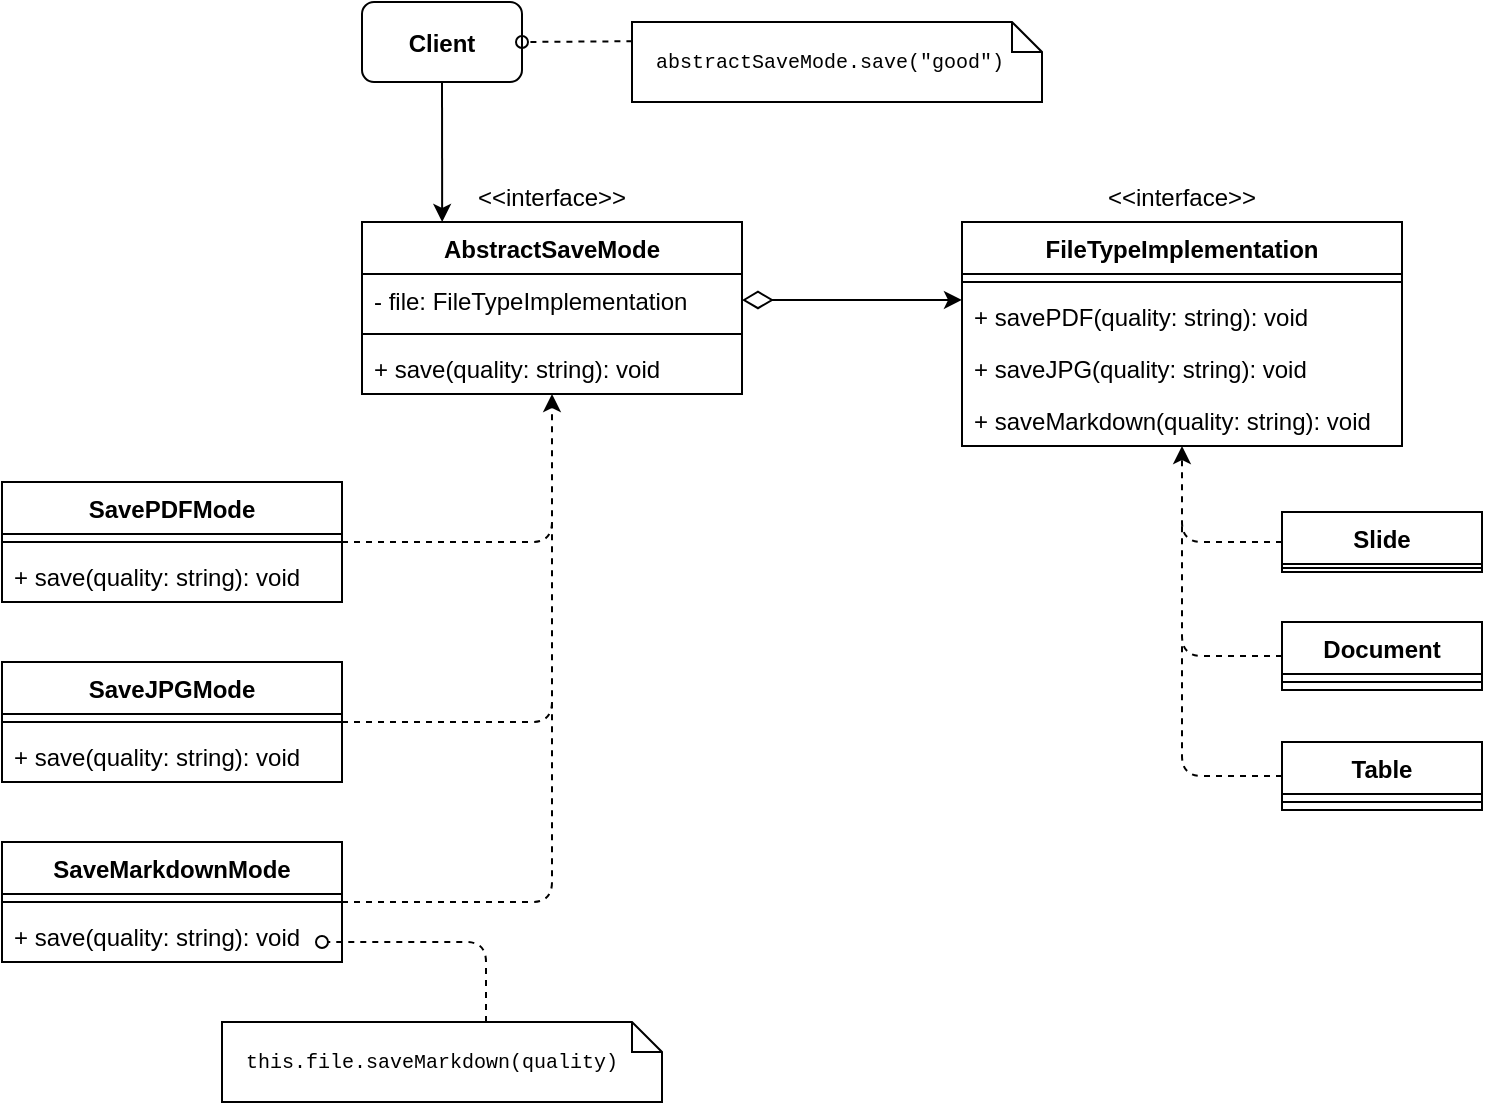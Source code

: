 <mxfile>
    <diagram id="f20yyzGtmIgbIYtw3Wu6" name="Page-1">
        <mxGraphModel dx="905" dy="650" grid="1" gridSize="10" guides="1" tooltips="1" connect="1" arrows="1" fold="1" page="1" pageScale="1" pageWidth="850" pageHeight="1100" math="0" shadow="0">
            <root>
                <mxCell id="0"/>
                <mxCell id="1" parent="0"/>
                <mxCell id="7" value="AbstractSaveMode" style="swimlane;fontStyle=1;align=center;verticalAlign=top;childLayout=stackLayout;horizontal=1;startSize=26;horizontalStack=0;resizeParent=1;resizeParentMax=0;resizeLast=0;collapsible=1;marginBottom=0;" vertex="1" parent="1">
                    <mxGeometry x="210" y="320" width="190" height="86" as="geometry"/>
                </mxCell>
                <mxCell id="8" value="- file: FileTypeImplementation" style="text;strokeColor=none;fillColor=none;align=left;verticalAlign=top;spacingLeft=4;spacingRight=4;overflow=hidden;rotatable=0;points=[[0,0.5],[1,0.5]];portConstraint=eastwest;" vertex="1" parent="7">
                    <mxGeometry y="26" width="190" height="26" as="geometry"/>
                </mxCell>
                <mxCell id="9" value="" style="line;strokeWidth=1;fillColor=none;align=left;verticalAlign=middle;spacingTop=-1;spacingLeft=3;spacingRight=3;rotatable=0;labelPosition=right;points=[];portConstraint=eastwest;" vertex="1" parent="7">
                    <mxGeometry y="52" width="190" height="8" as="geometry"/>
                </mxCell>
                <mxCell id="10" value="+ save(quality: string): void" style="text;strokeColor=none;fillColor=none;align=left;verticalAlign=top;spacingLeft=4;spacingRight=4;overflow=hidden;rotatable=0;points=[[0,0.5],[1,0.5]];portConstraint=eastwest;" vertex="1" parent="7">
                    <mxGeometry y="60" width="190" height="26" as="geometry"/>
                </mxCell>
                <mxCell id="28" style="edgeStyle=none;html=1;dashed=1;" edge="1" parent="1" source="18" target="7">
                    <mxGeometry relative="1" as="geometry">
                        <Array as="points">
                            <mxPoint x="305" y="480"/>
                        </Array>
                    </mxGeometry>
                </mxCell>
                <mxCell id="18" value="SavePDFMode" style="swimlane;fontStyle=1;align=center;verticalAlign=top;childLayout=stackLayout;horizontal=1;startSize=26;horizontalStack=0;resizeParent=1;resizeParentMax=0;resizeLast=0;collapsible=1;marginBottom=0;" vertex="1" parent="1">
                    <mxGeometry x="30" y="450" width="170" height="60" as="geometry"/>
                </mxCell>
                <mxCell id="19" value="" style="line;strokeWidth=1;fillColor=none;align=left;verticalAlign=middle;spacingTop=-1;spacingLeft=3;spacingRight=3;rotatable=0;labelPosition=right;points=[];portConstraint=eastwest;" vertex="1" parent="18">
                    <mxGeometry y="26" width="170" height="8" as="geometry"/>
                </mxCell>
                <mxCell id="21" value="+ save(quality: string): void" style="text;strokeColor=none;fillColor=none;align=left;verticalAlign=top;spacingLeft=4;spacingRight=4;overflow=hidden;rotatable=0;points=[[0,0.5],[1,0.5]];portConstraint=eastwest;" vertex="1" parent="18">
                    <mxGeometry y="34" width="170" height="26" as="geometry"/>
                </mxCell>
                <mxCell id="31" style="edgeStyle=none;html=1;dashed=1;endArrow=none;endFill=0;" edge="1" parent="1" source="22">
                    <mxGeometry relative="1" as="geometry">
                        <mxPoint x="305" y="470" as="targetPoint"/>
                        <Array as="points">
                            <mxPoint x="305" y="570"/>
                        </Array>
                    </mxGeometry>
                </mxCell>
                <mxCell id="22" value="SaveJPGMode" style="swimlane;fontStyle=1;align=center;verticalAlign=top;childLayout=stackLayout;horizontal=1;startSize=26;horizontalStack=0;resizeParent=1;resizeParentMax=0;resizeLast=0;collapsible=1;marginBottom=0;" vertex="1" parent="1">
                    <mxGeometry x="30" y="540" width="170" height="60" as="geometry"/>
                </mxCell>
                <mxCell id="23" value="" style="line;strokeWidth=1;fillColor=none;align=left;verticalAlign=middle;spacingTop=-1;spacingLeft=3;spacingRight=3;rotatable=0;labelPosition=right;points=[];portConstraint=eastwest;" vertex="1" parent="22">
                    <mxGeometry y="26" width="170" height="8" as="geometry"/>
                </mxCell>
                <mxCell id="24" value="+ save(quality: string): void" style="text;strokeColor=none;fillColor=none;align=left;verticalAlign=top;spacingLeft=4;spacingRight=4;overflow=hidden;rotatable=0;points=[[0,0.5],[1,0.5]];portConstraint=eastwest;" vertex="1" parent="22">
                    <mxGeometry y="34" width="170" height="26" as="geometry"/>
                </mxCell>
                <mxCell id="30" style="edgeStyle=none;html=1;endArrow=none;endFill=0;dashed=1;" edge="1" parent="1" source="25">
                    <mxGeometry relative="1" as="geometry">
                        <mxPoint x="305" y="560" as="targetPoint"/>
                        <Array as="points">
                            <mxPoint x="305" y="660"/>
                        </Array>
                    </mxGeometry>
                </mxCell>
                <mxCell id="25" value="SaveMarkdownMode" style="swimlane;fontStyle=1;align=center;verticalAlign=top;childLayout=stackLayout;horizontal=1;startSize=26;horizontalStack=0;resizeParent=1;resizeParentMax=0;resizeLast=0;collapsible=1;marginBottom=0;" vertex="1" parent="1">
                    <mxGeometry x="30" y="630" width="170" height="60" as="geometry"/>
                </mxCell>
                <mxCell id="26" value="" style="line;strokeWidth=1;fillColor=none;align=left;verticalAlign=middle;spacingTop=-1;spacingLeft=3;spacingRight=3;rotatable=0;labelPosition=right;points=[];portConstraint=eastwest;" vertex="1" parent="25">
                    <mxGeometry y="26" width="170" height="8" as="geometry"/>
                </mxCell>
                <mxCell id="27" value="+ save(quality: string): void" style="text;strokeColor=none;fillColor=none;align=left;verticalAlign=top;spacingLeft=4;spacingRight=4;overflow=hidden;rotatable=0;points=[[0,0.5],[1,0.5]];portConstraint=eastwest;" vertex="1" parent="25">
                    <mxGeometry y="34" width="170" height="26" as="geometry"/>
                </mxCell>
                <mxCell id="34" value="FileTypeImplementation" style="swimlane;fontStyle=1;align=center;verticalAlign=top;childLayout=stackLayout;horizontal=1;startSize=26;horizontalStack=0;resizeParent=1;resizeParentMax=0;resizeLast=0;collapsible=1;marginBottom=0;" vertex="1" parent="1">
                    <mxGeometry x="510" y="320" width="220" height="112" as="geometry"/>
                </mxCell>
                <mxCell id="36" value="" style="line;strokeWidth=1;fillColor=none;align=left;verticalAlign=middle;spacingTop=-1;spacingLeft=3;spacingRight=3;rotatable=0;labelPosition=right;points=[];portConstraint=eastwest;" vertex="1" parent="34">
                    <mxGeometry y="26" width="220" height="8" as="geometry"/>
                </mxCell>
                <mxCell id="37" value="+ savePDF(quality: string): void" style="text;strokeColor=none;fillColor=none;align=left;verticalAlign=top;spacingLeft=4;spacingRight=4;overflow=hidden;rotatable=0;points=[[0,0.5],[1,0.5]];portConstraint=eastwest;" vertex="1" parent="34">
                    <mxGeometry y="34" width="220" height="26" as="geometry"/>
                </mxCell>
                <mxCell id="38" value="+ saveJPG(quality: string): void" style="text;strokeColor=none;fillColor=none;align=left;verticalAlign=top;spacingLeft=4;spacingRight=4;overflow=hidden;rotatable=0;points=[[0,0.5],[1,0.5]];portConstraint=eastwest;" vertex="1" parent="34">
                    <mxGeometry y="60" width="220" height="26" as="geometry"/>
                </mxCell>
                <mxCell id="39" value="+ saveMarkdown(quality: string): void" style="text;strokeColor=none;fillColor=none;align=left;verticalAlign=top;spacingLeft=4;spacingRight=4;overflow=hidden;rotatable=0;points=[[0,0.5],[1,0.5]];portConstraint=eastwest;" vertex="1" parent="34">
                    <mxGeometry y="86" width="220" height="26" as="geometry"/>
                </mxCell>
                <mxCell id="40" value="Slide" style="swimlane;fontStyle=1;align=center;verticalAlign=top;childLayout=stackLayout;horizontal=1;startSize=26;horizontalStack=0;resizeParent=1;resizeParentMax=0;resizeLast=0;collapsible=1;marginBottom=0;" vertex="1" parent="1">
                    <mxGeometry x="670" y="465" width="100" height="30" as="geometry"/>
                </mxCell>
                <mxCell id="41" value="" style="line;strokeWidth=1;fillColor=none;align=left;verticalAlign=middle;spacingTop=-1;spacingLeft=3;spacingRight=3;rotatable=0;labelPosition=right;points=[];portConstraint=eastwest;" vertex="1" parent="40">
                    <mxGeometry y="26" width="100" height="4" as="geometry"/>
                </mxCell>
                <mxCell id="43" value="Document" style="swimlane;fontStyle=1;align=center;verticalAlign=top;childLayout=stackLayout;horizontal=1;startSize=26;horizontalStack=0;resizeParent=1;resizeParentMax=0;resizeLast=0;collapsible=1;marginBottom=0;" vertex="1" parent="1">
                    <mxGeometry x="670" y="520" width="100" height="34" as="geometry"/>
                </mxCell>
                <mxCell id="44" value="" style="line;strokeWidth=1;fillColor=none;align=left;verticalAlign=middle;spacingTop=-1;spacingLeft=3;spacingRight=3;rotatable=0;labelPosition=right;points=[];portConstraint=eastwest;" vertex="1" parent="43">
                    <mxGeometry y="26" width="100" height="8" as="geometry"/>
                </mxCell>
                <mxCell id="46" value="Table" style="swimlane;fontStyle=1;align=center;verticalAlign=top;childLayout=stackLayout;horizontal=1;startSize=26;horizontalStack=0;resizeParent=1;resizeParentMax=0;resizeLast=0;collapsible=1;marginBottom=0;" vertex="1" parent="1">
                    <mxGeometry x="670" y="580" width="100" height="34" as="geometry"/>
                </mxCell>
                <mxCell id="47" value="" style="line;strokeWidth=1;fillColor=none;align=left;verticalAlign=middle;spacingTop=-1;spacingLeft=3;spacingRight=3;rotatable=0;labelPosition=right;points=[];portConstraint=eastwest;" vertex="1" parent="46">
                    <mxGeometry y="26" width="100" height="8" as="geometry"/>
                </mxCell>
                <mxCell id="49" value="&lt;&lt;interface&gt;&gt;" style="text;align=center;fontStyle=0;verticalAlign=middle;spacingLeft=3;spacingRight=3;strokeColor=none;rotatable=0;points=[[0,0.5],[1,0.5]];portConstraint=eastwest;" vertex="1" parent="1">
                    <mxGeometry x="265" y="294" width="80" height="26" as="geometry"/>
                </mxCell>
                <mxCell id="50" value="&lt;&lt;interface&gt;&gt;" style="text;align=center;fontStyle=0;verticalAlign=middle;spacingLeft=3;spacingRight=3;strokeColor=none;rotatable=0;points=[[0,0.5],[1,0.5]];portConstraint=eastwest;" vertex="1" parent="1">
                    <mxGeometry x="580" y="294" width="80" height="26" as="geometry"/>
                </mxCell>
                <mxCell id="51" style="edgeStyle=none;html=1;dashed=1;" edge="1" parent="1" source="40" target="34">
                    <mxGeometry relative="1" as="geometry">
                        <mxPoint x="210" y="490" as="sourcePoint"/>
                        <mxPoint x="315" y="416" as="targetPoint"/>
                        <Array as="points">
                            <mxPoint x="620" y="480"/>
                        </Array>
                    </mxGeometry>
                </mxCell>
                <mxCell id="52" style="edgeStyle=none;html=1;dashed=1;endArrow=none;endFill=0;" edge="1" parent="1" source="43">
                    <mxGeometry relative="1" as="geometry">
                        <mxPoint x="680" y="490" as="sourcePoint"/>
                        <mxPoint x="620" y="470" as="targetPoint"/>
                        <Array as="points">
                            <mxPoint x="620" y="537"/>
                        </Array>
                    </mxGeometry>
                </mxCell>
                <mxCell id="53" style="edgeStyle=none;html=1;dashed=1;endArrow=none;endFill=0;" edge="1" parent="1" source="46">
                    <mxGeometry relative="1" as="geometry">
                        <mxPoint x="660" y="603.5" as="sourcePoint"/>
                        <mxPoint x="620" y="530" as="targetPoint"/>
                        <Array as="points">
                            <mxPoint x="620" y="597"/>
                        </Array>
                    </mxGeometry>
                </mxCell>
                <mxCell id="55" value="" style="edgeStyle=none;html=1;endArrow=classic;endFill=1;startArrow=diamondThin;startFill=0;endSize=6;startSize=13;entryX=0;entryY=0.192;entryDx=0;entryDy=0;entryPerimeter=0;" edge="1" parent="1" source="8" target="37">
                    <mxGeometry relative="1" as="geometry"/>
                </mxCell>
                <mxCell id="56" value="&lt;font face=&quot;Courier New&quot;&gt;this.file.saveMarkdown(quality)&lt;/font&gt;" style="shape=note;size=15;align=left;spacingLeft=10;html=1;whiteSpace=wrap;fontSize=10;" vertex="1" parent="1">
                    <mxGeometry x="140" y="720.01" width="220" height="40" as="geometry"/>
                </mxCell>
                <mxCell id="57" style="edgeStyle=none;html=1;startArrow=none;startFill=0;endArrow=oval;endFill=0;dashed=1;entryX=0.7;entryY=0.538;entryDx=0;entryDy=0;entryPerimeter=0;exitX=0.6;exitY=0;exitDx=0;exitDy=0;exitPerimeter=0;" edge="1" parent="1" source="56">
                    <mxGeometry relative="1" as="geometry">
                        <mxPoint x="190" y="679.998" as="targetPoint"/>
                        <mxPoint x="168" y="720.01" as="sourcePoint"/>
                        <Array as="points">
                            <mxPoint x="272" y="680"/>
                        </Array>
                    </mxGeometry>
                </mxCell>
                <mxCell id="58" value="" style="rounded=1;whiteSpace=wrap;html=1;fontFamily=Courier New;" vertex="1" parent="1">
                    <mxGeometry x="210" y="210" width="80" height="40" as="geometry"/>
                </mxCell>
                <mxCell id="60" style="edgeStyle=none;html=1;fontFamily=Courier New;startArrow=none;startFill=0;endArrow=classic;endFill=1;startSize=13;endSize=6;sourcePerimeterSpacing=11;exitX=0.5;exitY=1;exitDx=0;exitDy=0;entryX=0.211;entryY=0;entryDx=0;entryDy=0;entryPerimeter=0;" edge="1" parent="1" source="58" target="7">
                    <mxGeometry relative="1" as="geometry">
                        <mxPoint x="250" y="310" as="targetPoint"/>
                    </mxGeometry>
                </mxCell>
                <mxCell id="59" value="Client" style="text;align=center;fontStyle=1;verticalAlign=middle;spacingLeft=3;spacingRight=3;strokeColor=none;rotatable=0;points=[[0,0.5],[1,0.5]];portConstraint=eastwest;" vertex="1" parent="1">
                    <mxGeometry x="210" y="217" width="80" height="26" as="geometry"/>
                </mxCell>
                <mxCell id="61" value="&lt;span style=&quot;text-align: center&quot;&gt;&lt;font face=&quot;Courier New&quot; style=&quot;font-size: 10px&quot;&gt;abstractSaveMode.save(&quot;good&quot;)&lt;/font&gt;&lt;/span&gt;" style="shape=note;size=15;align=left;spacingLeft=10;html=1;whiteSpace=wrap;fontSize=10;" vertex="1" parent="1">
                    <mxGeometry x="345" y="220.01" width="205" height="40" as="geometry"/>
                </mxCell>
                <mxCell id="62" style="edgeStyle=none;html=1;startArrow=none;startFill=0;endArrow=oval;endFill=0;dashed=1;entryX=1;entryY=0.5;entryDx=0;entryDy=0;exitX=0.001;exitY=0.24;exitDx=0;exitDy=0;exitPerimeter=0;" edge="1" parent="1" source="61" target="59">
                    <mxGeometry relative="1" as="geometry">
                        <mxPoint x="300" y="179.998" as="targetPoint"/>
                        <mxPoint x="340" y="230" as="sourcePoint"/>
                    </mxGeometry>
                </mxCell>
            </root>
        </mxGraphModel>
    </diagram>
</mxfile>